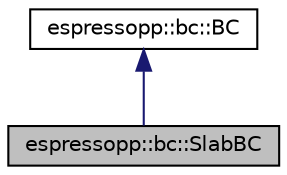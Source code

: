 digraph G
{
  edge [fontname="Helvetica",fontsize="10",labelfontname="Helvetica",labelfontsize="10"];
  node [fontname="Helvetica",fontsize="10",shape=record];
  Node1 [label="espressopp::bc::SlabBC",height=0.2,width=0.4,color="black", fillcolor="grey75", style="filled" fontcolor="black"];
  Node2 -> Node1 [dir="back",color="midnightblue",fontsize="10",style="solid",fontname="Helvetica"];
  Node2 [label="espressopp::bc::BC",height=0.2,width=0.4,color="black", fillcolor="white", style="filled",URL="$classespressopp_1_1bc_1_1BC.html",tooltip="Abstract base class for boundary conditions."];
}
